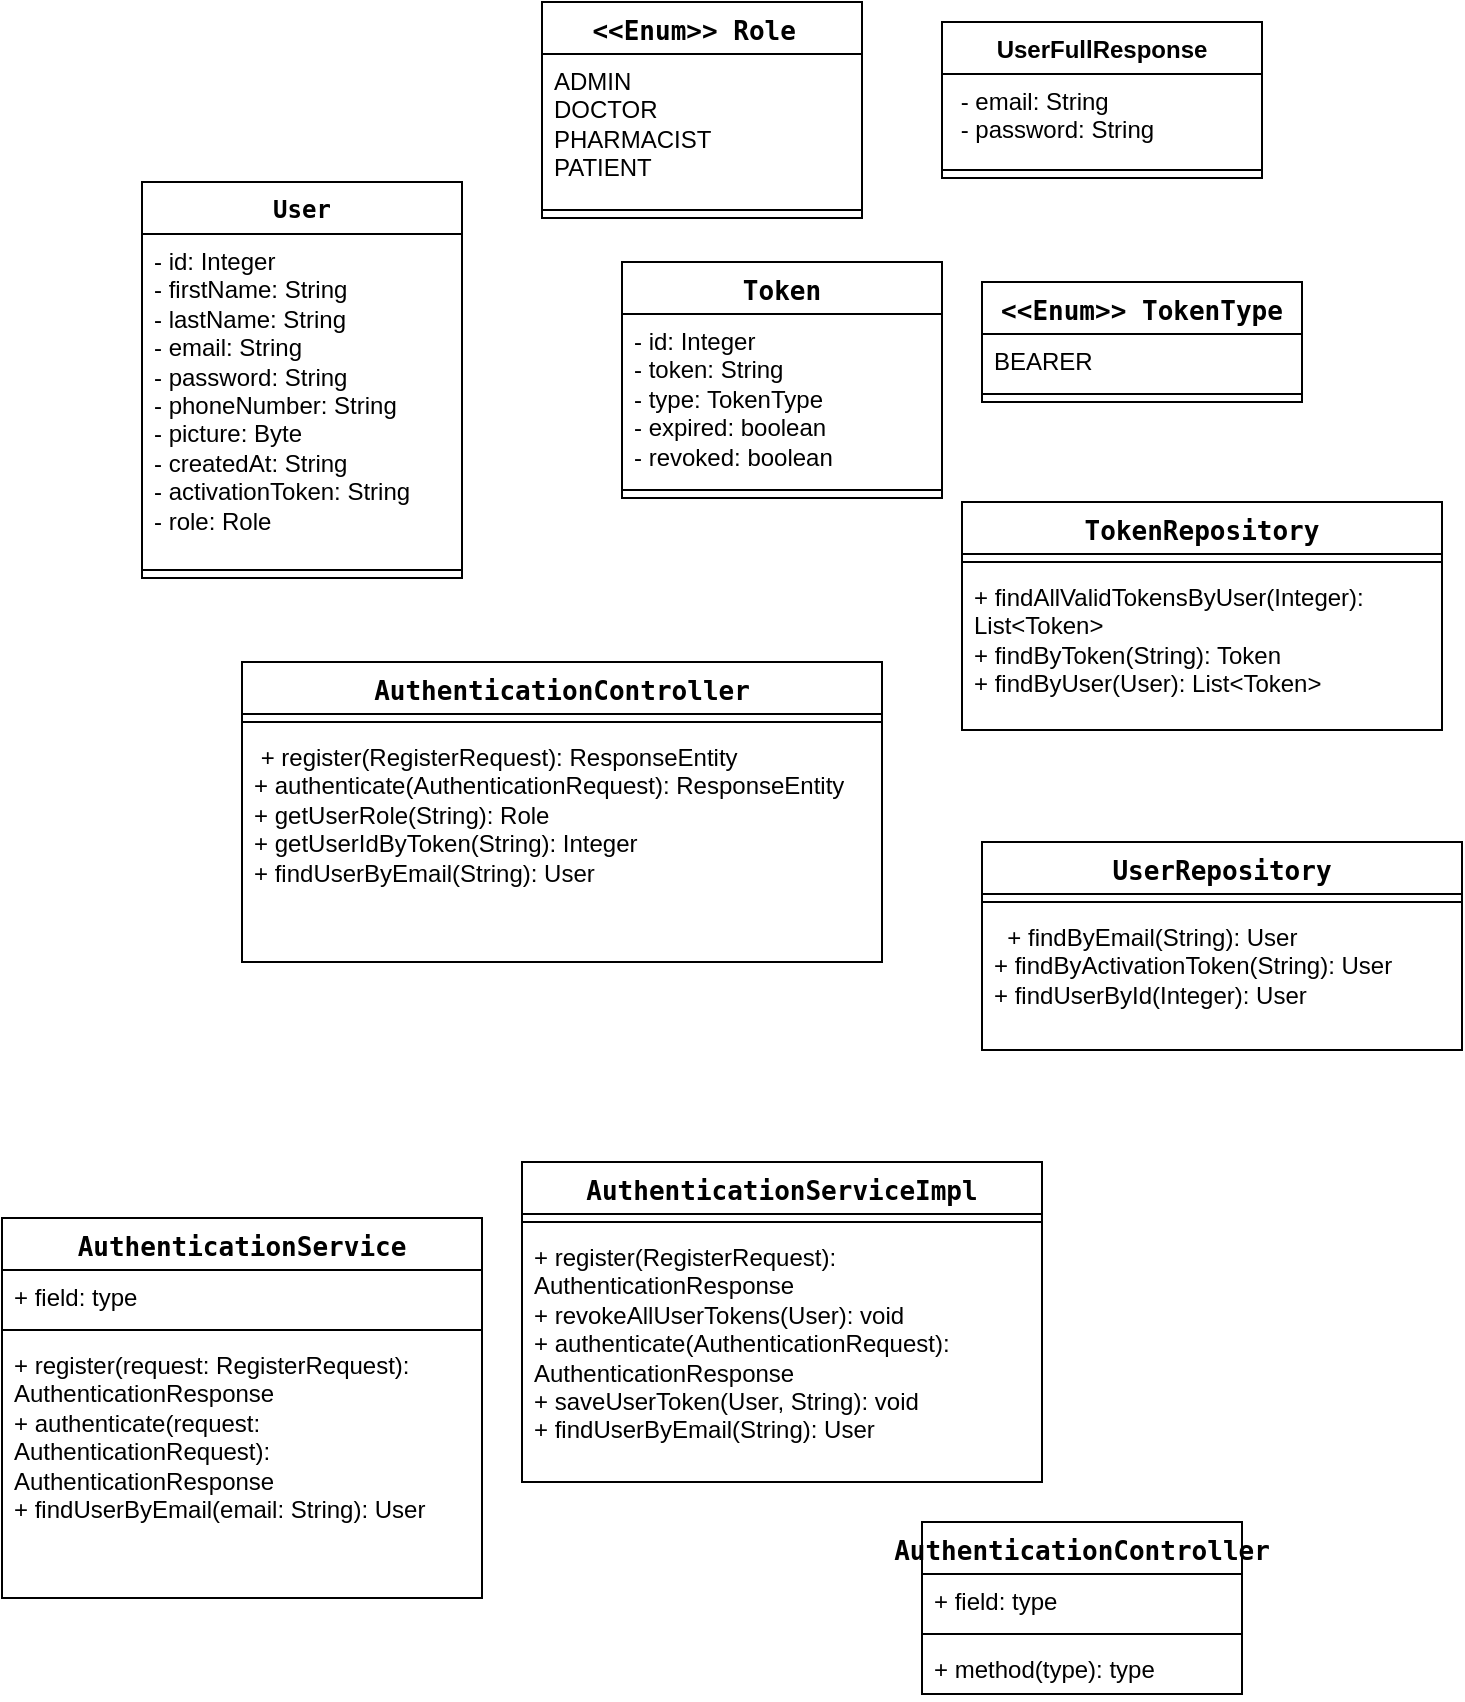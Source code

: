 <mxfile version="26.1.0">
  <diagram id="C5RBs43oDa-KdzZeNtuy" name="Page-1">
    <mxGraphModel dx="574" dy="511" grid="1" gridSize="10" guides="1" tooltips="1" connect="1" arrows="1" fold="1" page="1" pageScale="1" pageWidth="827" pageHeight="1169" math="0" shadow="0">
      <root>
        <mxCell id="WIyWlLk6GJQsqaUBKTNV-0" />
        <mxCell id="WIyWlLk6GJQsqaUBKTNV-1" parent="WIyWlLk6GJQsqaUBKTNV-0" />
        <mxCell id="qKkdukJfXLVws_rd2oww-0" value="&lt;span style=&quot;font-family: monospace; text-align: left;&quot;&gt;User&lt;/span&gt;" style="swimlane;fontStyle=1;align=center;verticalAlign=top;childLayout=stackLayout;horizontal=1;startSize=26;horizontalStack=0;resizeParent=1;resizeParentMax=0;resizeLast=0;collapsible=1;marginBottom=0;whiteSpace=wrap;html=1;" vertex="1" parent="WIyWlLk6GJQsqaUBKTNV-1">
          <mxGeometry x="100" y="110" width="160" height="198" as="geometry" />
        </mxCell>
        <mxCell id="qKkdukJfXLVws_rd2oww-1" value="- id: Integer&lt;br/&gt;  - firstName: String&lt;br/&gt;  - lastName: String&lt;br/&gt;  - email: String&lt;br/&gt;  - password: String&lt;br/&gt;  - phoneNumber: String&lt;br/&gt;  - picture: Byte&lt;br/&gt;  - createdAt: String&lt;br/&gt;  - activationToken: String&lt;br/&gt;  - role: Role" style="text;strokeColor=none;fillColor=none;align=left;verticalAlign=top;spacingLeft=4;spacingRight=4;overflow=hidden;rotatable=0;points=[[0,0.5],[1,0.5]];portConstraint=eastwest;whiteSpace=wrap;html=1;" vertex="1" parent="qKkdukJfXLVws_rd2oww-0">
          <mxGeometry y="26" width="160" height="164" as="geometry" />
        </mxCell>
        <mxCell id="qKkdukJfXLVws_rd2oww-2" value="" style="line;strokeWidth=1;fillColor=none;align=left;verticalAlign=middle;spacingTop=-1;spacingLeft=3;spacingRight=3;rotatable=0;labelPosition=right;points=[];portConstraint=eastwest;strokeColor=inherit;" vertex="1" parent="qKkdukJfXLVws_rd2oww-0">
          <mxGeometry y="190" width="160" height="8" as="geometry" />
        </mxCell>
        <mxCell id="qKkdukJfXLVws_rd2oww-4" value="&lt;span style=&quot;font-family: monospace; font-size: medium; text-align: left;&quot;&gt;&amp;lt;&amp;lt;Enum&amp;gt;&amp;gt; TokenType&lt;/span&gt;" style="swimlane;fontStyle=1;align=center;verticalAlign=top;childLayout=stackLayout;horizontal=1;startSize=26;horizontalStack=0;resizeParent=1;resizeParentMax=0;resizeLast=0;collapsible=1;marginBottom=0;whiteSpace=wrap;html=1;" vertex="1" parent="WIyWlLk6GJQsqaUBKTNV-1">
          <mxGeometry x="520" y="160" width="160" height="60" as="geometry" />
        </mxCell>
        <mxCell id="qKkdukJfXLVws_rd2oww-5" value="BEARER&lt;div&gt;&lt;br/&gt;&lt;/div&gt;" style="text;strokeColor=none;fillColor=none;align=left;verticalAlign=top;spacingLeft=4;spacingRight=4;overflow=hidden;rotatable=0;points=[[0,0.5],[1,0.5]];portConstraint=eastwest;whiteSpace=wrap;html=1;" vertex="1" parent="qKkdukJfXLVws_rd2oww-4">
          <mxGeometry y="26" width="160" height="26" as="geometry" />
        </mxCell>
        <mxCell id="qKkdukJfXLVws_rd2oww-6" value="" style="line;strokeWidth=1;fillColor=none;align=left;verticalAlign=middle;spacingTop=-1;spacingLeft=3;spacingRight=3;rotatable=0;labelPosition=right;points=[];portConstraint=eastwest;strokeColor=inherit;" vertex="1" parent="qKkdukJfXLVws_rd2oww-4">
          <mxGeometry y="52" width="160" height="8" as="geometry" />
        </mxCell>
        <mxCell id="qKkdukJfXLVws_rd2oww-8" value="&lt;span style=&quot;font-family: monospace; font-size: medium; text-align: left;&quot;&gt;AuthenticationServiceImpl&lt;/span&gt;" style="swimlane;fontStyle=1;align=center;verticalAlign=top;childLayout=stackLayout;horizontal=1;startSize=26;horizontalStack=0;resizeParent=1;resizeParentMax=0;resizeLast=0;collapsible=1;marginBottom=0;whiteSpace=wrap;html=1;" vertex="1" parent="WIyWlLk6GJQsqaUBKTNV-1">
          <mxGeometry x="290" y="600" width="260" height="160" as="geometry" />
        </mxCell>
        <mxCell id="qKkdukJfXLVws_rd2oww-10" value="" style="line;strokeWidth=1;fillColor=none;align=left;verticalAlign=middle;spacingTop=-1;spacingLeft=3;spacingRight=3;rotatable=0;labelPosition=right;points=[];portConstraint=eastwest;strokeColor=inherit;" vertex="1" parent="qKkdukJfXLVws_rd2oww-8">
          <mxGeometry y="26" width="260" height="8" as="geometry" />
        </mxCell>
        <mxCell id="qKkdukJfXLVws_rd2oww-11" value="+ register(RegisterRequest): AuthenticationResponse&lt;br/&gt;  + revokeAllUserTokens(User): void&lt;br/&gt;  + authenticate(AuthenticationRequest): AuthenticationResponse&lt;br/&gt;  + saveUserToken(User, String): void&lt;br/&gt;  + findUserByEmail(String): User" style="text;strokeColor=none;fillColor=none;align=left;verticalAlign=top;spacingLeft=4;spacingRight=4;overflow=hidden;rotatable=0;points=[[0,0.5],[1,0.5]];portConstraint=eastwest;whiteSpace=wrap;html=1;" vertex="1" parent="qKkdukJfXLVws_rd2oww-8">
          <mxGeometry y="34" width="260" height="126" as="geometry" />
        </mxCell>
        <mxCell id="qKkdukJfXLVws_rd2oww-12" value="&lt;span style=&quot;font-family: monospace; font-size: medium; text-align: left;&quot;&gt;AuthenticationService&lt;/span&gt;" style="swimlane;fontStyle=1;align=center;verticalAlign=top;childLayout=stackLayout;horizontal=1;startSize=26;horizontalStack=0;resizeParent=1;resizeParentMax=0;resizeLast=0;collapsible=1;marginBottom=0;whiteSpace=wrap;html=1;" vertex="1" parent="WIyWlLk6GJQsqaUBKTNV-1">
          <mxGeometry x="30" y="628" width="240" height="190" as="geometry" />
        </mxCell>
        <mxCell id="qKkdukJfXLVws_rd2oww-13" value="+ field: type" style="text;strokeColor=none;fillColor=none;align=left;verticalAlign=top;spacingLeft=4;spacingRight=4;overflow=hidden;rotatable=0;points=[[0,0.5],[1,0.5]];portConstraint=eastwest;whiteSpace=wrap;html=1;" vertex="1" parent="qKkdukJfXLVws_rd2oww-12">
          <mxGeometry y="26" width="240" height="26" as="geometry" />
        </mxCell>
        <mxCell id="qKkdukJfXLVws_rd2oww-14" value="" style="line;strokeWidth=1;fillColor=none;align=left;verticalAlign=middle;spacingTop=-1;spacingLeft=3;spacingRight=3;rotatable=0;labelPosition=right;points=[];portConstraint=eastwest;strokeColor=inherit;" vertex="1" parent="qKkdukJfXLVws_rd2oww-12">
          <mxGeometry y="52" width="240" height="8" as="geometry" />
        </mxCell>
        <mxCell id="qKkdukJfXLVws_rd2oww-15" value="  + register(request: RegisterRequest): AuthenticationResponse&lt;br/&gt;  + authenticate(request: AuthenticationRequest): AuthenticationResponse&lt;br/&gt;  + findUserByEmail(email: String): User" style="text;strokeColor=none;fillColor=none;align=left;verticalAlign=top;spacingLeft=4;spacingRight=4;overflow=hidden;rotatable=0;points=[[0,0.5],[1,0.5]];portConstraint=eastwest;whiteSpace=wrap;html=1;" vertex="1" parent="qKkdukJfXLVws_rd2oww-12">
          <mxGeometry y="60" width="240" height="130" as="geometry" />
        </mxCell>
        <mxCell id="qKkdukJfXLVws_rd2oww-16" value="&lt;span style=&quot;font-family: monospace; font-size: medium; text-align: left;&quot;&gt;&amp;lt;&amp;lt;Enum&amp;gt;&amp;gt;&amp;nbsp;&lt;/span&gt;&lt;span style=&quot;font-family: monospace; font-size: medium; text-align: left; background-color: transparent; color: light-dark(rgb(0, 0, 0), rgb(255, 255, 255));&quot;&gt;Role&amp;nbsp;&lt;/span&gt;" style="swimlane;fontStyle=1;align=center;verticalAlign=top;childLayout=stackLayout;horizontal=1;startSize=26;horizontalStack=0;resizeParent=1;resizeParentMax=0;resizeLast=0;collapsible=1;marginBottom=0;whiteSpace=wrap;html=1;" vertex="1" parent="WIyWlLk6GJQsqaUBKTNV-1">
          <mxGeometry x="300" y="20" width="160" height="108" as="geometry" />
        </mxCell>
        <mxCell id="qKkdukJfXLVws_rd2oww-17" value="ADMIN&amp;nbsp;&lt;div&gt;DOCTOR&lt;/div&gt;&lt;div&gt;PHARMACIST&lt;/div&gt;&lt;div&gt;PATIENT&lt;/div&gt;" style="text;strokeColor=none;fillColor=none;align=left;verticalAlign=top;spacingLeft=4;spacingRight=4;overflow=hidden;rotatable=0;points=[[0,0.5],[1,0.5]];portConstraint=eastwest;whiteSpace=wrap;html=1;" vertex="1" parent="qKkdukJfXLVws_rd2oww-16">
          <mxGeometry y="26" width="160" height="74" as="geometry" />
        </mxCell>
        <mxCell id="qKkdukJfXLVws_rd2oww-18" value="" style="line;strokeWidth=1;fillColor=none;align=left;verticalAlign=middle;spacingTop=-1;spacingLeft=3;spacingRight=3;rotatable=0;labelPosition=right;points=[];portConstraint=eastwest;strokeColor=inherit;" vertex="1" parent="qKkdukJfXLVws_rd2oww-16">
          <mxGeometry y="100" width="160" height="8" as="geometry" />
        </mxCell>
        <mxCell id="qKkdukJfXLVws_rd2oww-20" value="&lt;span style=&quot;font-family: monospace; font-size: medium; text-align: left;&quot;&gt;UserRepository&lt;/span&gt;" style="swimlane;fontStyle=1;align=center;verticalAlign=top;childLayout=stackLayout;horizontal=1;startSize=26;horizontalStack=0;resizeParent=1;resizeParentMax=0;resizeLast=0;collapsible=1;marginBottom=0;whiteSpace=wrap;html=1;" vertex="1" parent="WIyWlLk6GJQsqaUBKTNV-1">
          <mxGeometry x="520" y="440" width="240" height="104" as="geometry" />
        </mxCell>
        <mxCell id="qKkdukJfXLVws_rd2oww-22" value="" style="line;strokeWidth=1;fillColor=none;align=left;verticalAlign=middle;spacingTop=-1;spacingLeft=3;spacingRight=3;rotatable=0;labelPosition=right;points=[];portConstraint=eastwest;strokeColor=inherit;" vertex="1" parent="qKkdukJfXLVws_rd2oww-20">
          <mxGeometry y="26" width="240" height="8" as="geometry" />
        </mxCell>
        <mxCell id="qKkdukJfXLVws_rd2oww-23" value="&amp;nbsp; + findByEmail(String): User&lt;br/&gt;  + findByActivationToken(String): User&lt;br/&gt;  + findUserById(Integer): User" style="text;strokeColor=none;fillColor=none;align=left;verticalAlign=top;spacingLeft=4;spacingRight=4;overflow=hidden;rotatable=0;points=[[0,0.5],[1,0.5]];portConstraint=eastwest;whiteSpace=wrap;html=1;" vertex="1" parent="qKkdukJfXLVws_rd2oww-20">
          <mxGeometry y="34" width="240" height="70" as="geometry" />
        </mxCell>
        <mxCell id="qKkdukJfXLVws_rd2oww-24" value="&lt;span style=&quot;font-family: monospace; font-size: medium; text-align: left;&quot;&gt;Token&lt;/span&gt;" style="swimlane;fontStyle=1;align=center;verticalAlign=top;childLayout=stackLayout;horizontal=1;startSize=26;horizontalStack=0;resizeParent=1;resizeParentMax=0;resizeLast=0;collapsible=1;marginBottom=0;whiteSpace=wrap;html=1;" vertex="1" parent="WIyWlLk6GJQsqaUBKTNV-1">
          <mxGeometry x="340" y="150" width="160" height="118" as="geometry" />
        </mxCell>
        <mxCell id="qKkdukJfXLVws_rd2oww-25" value="- id: Integer&lt;br&gt;  - token: String&lt;br&gt;  - type: TokenType&lt;br&gt;  - expired: boolean&lt;div&gt;- revoked: boolean&amp;nbsp;&lt;/div&gt;" style="text;strokeColor=none;fillColor=none;align=left;verticalAlign=top;spacingLeft=4;spacingRight=4;overflow=hidden;rotatable=0;points=[[0,0.5],[1,0.5]];portConstraint=eastwest;whiteSpace=wrap;html=1;" vertex="1" parent="qKkdukJfXLVws_rd2oww-24">
          <mxGeometry y="26" width="160" height="84" as="geometry" />
        </mxCell>
        <mxCell id="qKkdukJfXLVws_rd2oww-26" value="" style="line;strokeWidth=1;fillColor=none;align=left;verticalAlign=middle;spacingTop=-1;spacingLeft=3;spacingRight=3;rotatable=0;labelPosition=right;points=[];portConstraint=eastwest;strokeColor=inherit;" vertex="1" parent="qKkdukJfXLVws_rd2oww-24">
          <mxGeometry y="110" width="160" height="8" as="geometry" />
        </mxCell>
        <mxCell id="qKkdukJfXLVws_rd2oww-28" value="&lt;span style=&quot;font-family: monospace; font-size: medium; text-align: left;&quot;&gt;AuthenticationController&lt;/span&gt;" style="swimlane;fontStyle=1;align=center;verticalAlign=top;childLayout=stackLayout;horizontal=1;startSize=26;horizontalStack=0;resizeParent=1;resizeParentMax=0;resizeLast=0;collapsible=1;marginBottom=0;whiteSpace=wrap;html=1;" vertex="1" parent="WIyWlLk6GJQsqaUBKTNV-1">
          <mxGeometry x="150" y="350" width="320" height="150" as="geometry" />
        </mxCell>
        <mxCell id="qKkdukJfXLVws_rd2oww-30" value="" style="line;strokeWidth=1;fillColor=none;align=left;verticalAlign=middle;spacingTop=-1;spacingLeft=3;spacingRight=3;rotatable=0;labelPosition=right;points=[];portConstraint=eastwest;strokeColor=inherit;" vertex="1" parent="qKkdukJfXLVws_rd2oww-28">
          <mxGeometry y="26" width="320" height="8" as="geometry" />
        </mxCell>
        <mxCell id="qKkdukJfXLVws_rd2oww-31" value="&amp;nbsp;+ register(RegisterRequest): ResponseEntity&lt;br&gt;  + authenticate(AuthenticationRequest): ResponseEntity&lt;br&gt;  + getUserRole(String): Role&lt;br&gt;  + getUserIdByToken(String): Integer&lt;br&gt;  + findUserByEmail(String): User&lt;div&gt;&lt;br/&gt;&lt;/div&gt;" style="text;strokeColor=none;fillColor=none;align=left;verticalAlign=top;spacingLeft=4;spacingRight=4;overflow=hidden;rotatable=0;points=[[0,0.5],[1,0.5]];portConstraint=eastwest;whiteSpace=wrap;html=1;" vertex="1" parent="qKkdukJfXLVws_rd2oww-28">
          <mxGeometry y="34" width="320" height="116" as="geometry" />
        </mxCell>
        <mxCell id="qKkdukJfXLVws_rd2oww-34" value="&lt;span style=&quot;font-family: monospace; font-size: medium; text-align: left;&quot;&gt;AuthenticationController&lt;/span&gt;" style="swimlane;fontStyle=1;align=center;verticalAlign=top;childLayout=stackLayout;horizontal=1;startSize=26;horizontalStack=0;resizeParent=1;resizeParentMax=0;resizeLast=0;collapsible=1;marginBottom=0;whiteSpace=wrap;html=1;" vertex="1" parent="WIyWlLk6GJQsqaUBKTNV-1">
          <mxGeometry x="490" y="780" width="160" height="86" as="geometry" />
        </mxCell>
        <mxCell id="qKkdukJfXLVws_rd2oww-35" value="+ field: type" style="text;strokeColor=none;fillColor=none;align=left;verticalAlign=top;spacingLeft=4;spacingRight=4;overflow=hidden;rotatable=0;points=[[0,0.5],[1,0.5]];portConstraint=eastwest;whiteSpace=wrap;html=1;" vertex="1" parent="qKkdukJfXLVws_rd2oww-34">
          <mxGeometry y="26" width="160" height="26" as="geometry" />
        </mxCell>
        <mxCell id="qKkdukJfXLVws_rd2oww-36" value="" style="line;strokeWidth=1;fillColor=none;align=left;verticalAlign=middle;spacingTop=-1;spacingLeft=3;spacingRight=3;rotatable=0;labelPosition=right;points=[];portConstraint=eastwest;strokeColor=inherit;" vertex="1" parent="qKkdukJfXLVws_rd2oww-34">
          <mxGeometry y="52" width="160" height="8" as="geometry" />
        </mxCell>
        <mxCell id="qKkdukJfXLVws_rd2oww-37" value="+ method(type): type" style="text;strokeColor=none;fillColor=none;align=left;verticalAlign=top;spacingLeft=4;spacingRight=4;overflow=hidden;rotatable=0;points=[[0,0.5],[1,0.5]];portConstraint=eastwest;whiteSpace=wrap;html=1;" vertex="1" parent="qKkdukJfXLVws_rd2oww-34">
          <mxGeometry y="60" width="160" height="26" as="geometry" />
        </mxCell>
        <mxCell id="qKkdukJfXLVws_rd2oww-38" value="&lt;span style=&quot;font-family: monospace; font-size: medium; text-align: left;&quot;&gt;TokenRepository&lt;/span&gt;" style="swimlane;fontStyle=1;align=center;verticalAlign=top;childLayout=stackLayout;horizontal=1;startSize=26;horizontalStack=0;resizeParent=1;resizeParentMax=0;resizeLast=0;collapsible=1;marginBottom=0;whiteSpace=wrap;html=1;" vertex="1" parent="WIyWlLk6GJQsqaUBKTNV-1">
          <mxGeometry x="510" y="270" width="240" height="114" as="geometry" />
        </mxCell>
        <mxCell id="qKkdukJfXLVws_rd2oww-40" value="" style="line;strokeWidth=1;fillColor=none;align=left;verticalAlign=middle;spacingTop=-1;spacingLeft=3;spacingRight=3;rotatable=0;labelPosition=right;points=[];portConstraint=eastwest;strokeColor=inherit;" vertex="1" parent="qKkdukJfXLVws_rd2oww-38">
          <mxGeometry y="26" width="240" height="8" as="geometry" />
        </mxCell>
        <mxCell id="qKkdukJfXLVws_rd2oww-41" value=" + findAllValidTokensByUser(Integer): List&amp;lt;Token&amp;gt;&lt;br/&gt;  + findByToken(String): Token&lt;br/&gt;  + findByUser(User): List&amp;lt;Token&amp;gt;" style="text;strokeColor=none;fillColor=none;align=left;verticalAlign=top;spacingLeft=4;spacingRight=4;overflow=hidden;rotatable=0;points=[[0,0.5],[1,0.5]];portConstraint=eastwest;whiteSpace=wrap;html=1;" vertex="1" parent="qKkdukJfXLVws_rd2oww-38">
          <mxGeometry y="34" width="240" height="80" as="geometry" />
        </mxCell>
        <mxCell id="qKkdukJfXLVws_rd2oww-46" value="UserFullResponse" style="swimlane;fontStyle=1;align=center;verticalAlign=top;childLayout=stackLayout;horizontal=1;startSize=26;horizontalStack=0;resizeParent=1;resizeParentMax=0;resizeLast=0;collapsible=1;marginBottom=0;whiteSpace=wrap;html=1;" vertex="1" parent="WIyWlLk6GJQsqaUBKTNV-1">
          <mxGeometry x="500" y="30" width="160" height="78" as="geometry" />
        </mxCell>
        <mxCell id="qKkdukJfXLVws_rd2oww-47" value="&amp;nbsp;- email: String&lt;div&gt;&amp;nbsp;- password: String&lt;/div&gt;" style="text;strokeColor=none;fillColor=none;align=left;verticalAlign=top;spacingLeft=4;spacingRight=4;overflow=hidden;rotatable=0;points=[[0,0.5],[1,0.5]];portConstraint=eastwest;whiteSpace=wrap;html=1;" vertex="1" parent="qKkdukJfXLVws_rd2oww-46">
          <mxGeometry y="26" width="160" height="44" as="geometry" />
        </mxCell>
        <mxCell id="qKkdukJfXLVws_rd2oww-48" value="" style="line;strokeWidth=1;fillColor=none;align=left;verticalAlign=middle;spacingTop=-1;spacingLeft=3;spacingRight=3;rotatable=0;labelPosition=right;points=[];portConstraint=eastwest;strokeColor=inherit;" vertex="1" parent="qKkdukJfXLVws_rd2oww-46">
          <mxGeometry y="70" width="160" height="8" as="geometry" />
        </mxCell>
      </root>
    </mxGraphModel>
  </diagram>
</mxfile>
